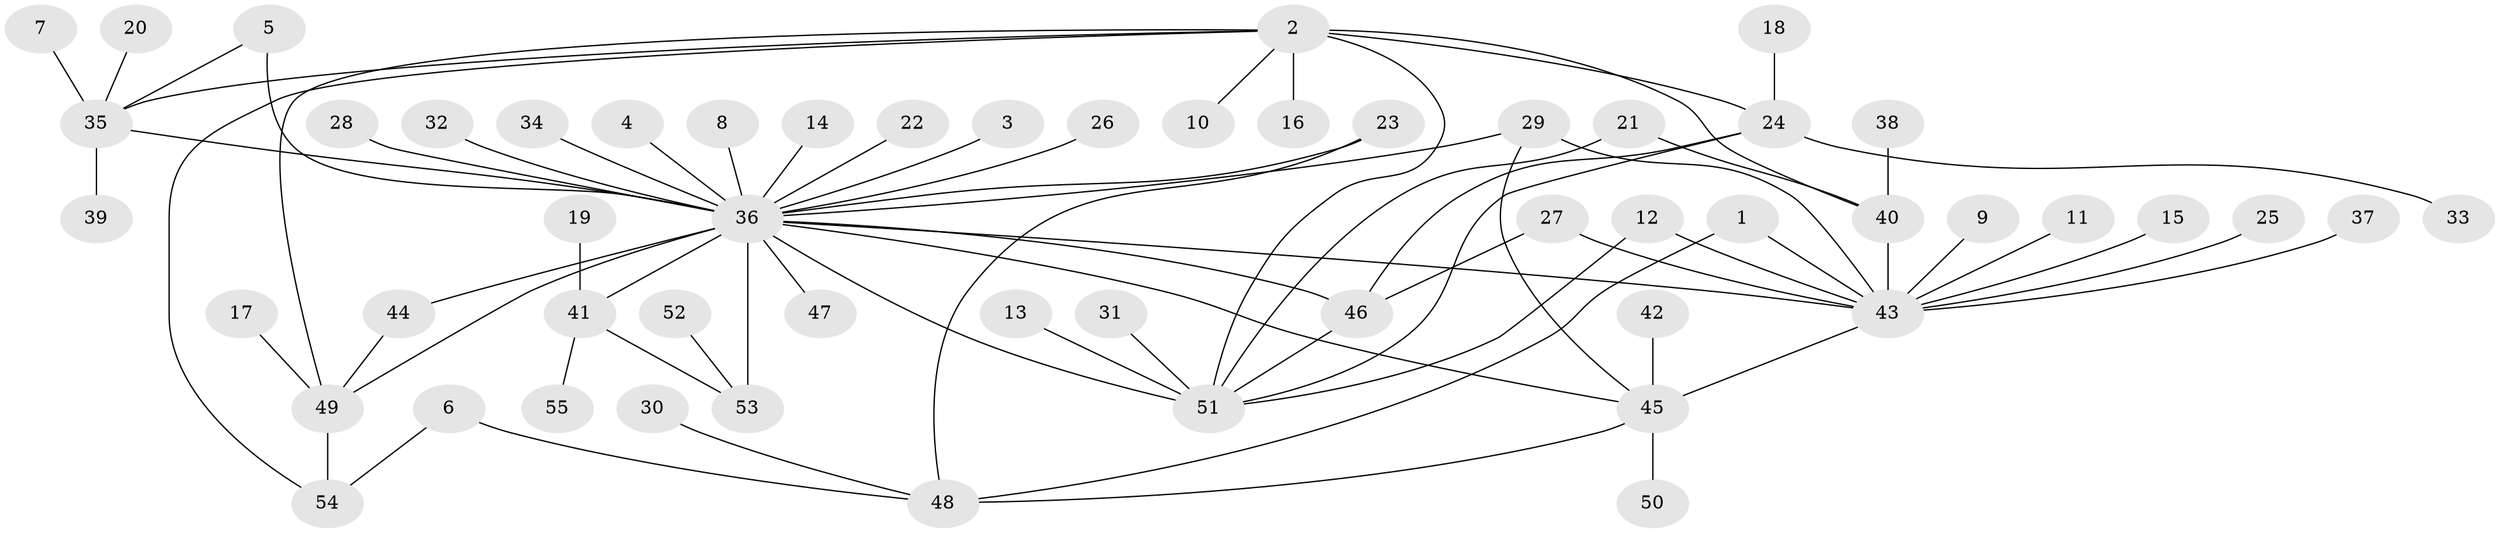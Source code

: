 // original degree distribution, {3: 0.08333333333333333, 24: 0.009259259259259259, 7: 0.018518518518518517, 4: 0.05555555555555555, 11: 0.009259259259259259, 8: 0.027777777777777776, 2: 0.2037037037037037, 5: 0.046296296296296294, 1: 0.5277777777777778, 6: 0.018518518518518517}
// Generated by graph-tools (version 1.1) at 2025/26/03/09/25 03:26:01]
// undirected, 55 vertices, 73 edges
graph export_dot {
graph [start="1"]
  node [color=gray90,style=filled];
  1;
  2;
  3;
  4;
  5;
  6;
  7;
  8;
  9;
  10;
  11;
  12;
  13;
  14;
  15;
  16;
  17;
  18;
  19;
  20;
  21;
  22;
  23;
  24;
  25;
  26;
  27;
  28;
  29;
  30;
  31;
  32;
  33;
  34;
  35;
  36;
  37;
  38;
  39;
  40;
  41;
  42;
  43;
  44;
  45;
  46;
  47;
  48;
  49;
  50;
  51;
  52;
  53;
  54;
  55;
  1 -- 43 [weight=1.0];
  1 -- 48 [weight=1.0];
  2 -- 10 [weight=1.0];
  2 -- 16 [weight=1.0];
  2 -- 24 [weight=2.0];
  2 -- 35 [weight=1.0];
  2 -- 40 [weight=1.0];
  2 -- 49 [weight=1.0];
  2 -- 51 [weight=1.0];
  2 -- 54 [weight=1.0];
  3 -- 36 [weight=1.0];
  4 -- 36 [weight=1.0];
  5 -- 35 [weight=1.0];
  5 -- 36 [weight=2.0];
  6 -- 48 [weight=1.0];
  6 -- 54 [weight=1.0];
  7 -- 35 [weight=1.0];
  8 -- 36 [weight=1.0];
  9 -- 43 [weight=1.0];
  11 -- 43 [weight=1.0];
  12 -- 43 [weight=1.0];
  12 -- 51 [weight=1.0];
  13 -- 51 [weight=1.0];
  14 -- 36 [weight=1.0];
  15 -- 43 [weight=1.0];
  17 -- 49 [weight=1.0];
  18 -- 24 [weight=1.0];
  19 -- 41 [weight=1.0];
  20 -- 35 [weight=1.0];
  21 -- 40 [weight=1.0];
  21 -- 51 [weight=1.0];
  22 -- 36 [weight=1.0];
  23 -- 36 [weight=1.0];
  23 -- 48 [weight=1.0];
  24 -- 33 [weight=1.0];
  24 -- 46 [weight=1.0];
  24 -- 51 [weight=1.0];
  25 -- 43 [weight=1.0];
  26 -- 36 [weight=1.0];
  27 -- 43 [weight=1.0];
  27 -- 46 [weight=1.0];
  28 -- 36 [weight=1.0];
  29 -- 36 [weight=1.0];
  29 -- 43 [weight=1.0];
  29 -- 45 [weight=1.0];
  30 -- 48 [weight=1.0];
  31 -- 51 [weight=1.0];
  32 -- 36 [weight=1.0];
  34 -- 36 [weight=1.0];
  35 -- 36 [weight=1.0];
  35 -- 39 [weight=1.0];
  36 -- 41 [weight=1.0];
  36 -- 43 [weight=1.0];
  36 -- 44 [weight=1.0];
  36 -- 45 [weight=1.0];
  36 -- 46 [weight=1.0];
  36 -- 47 [weight=1.0];
  36 -- 49 [weight=1.0];
  36 -- 51 [weight=1.0];
  36 -- 53 [weight=1.0];
  37 -- 43 [weight=1.0];
  38 -- 40 [weight=1.0];
  40 -- 43 [weight=2.0];
  41 -- 53 [weight=1.0];
  41 -- 55 [weight=1.0];
  42 -- 45 [weight=1.0];
  43 -- 45 [weight=1.0];
  44 -- 49 [weight=1.0];
  45 -- 48 [weight=1.0];
  45 -- 50 [weight=1.0];
  46 -- 51 [weight=1.0];
  49 -- 54 [weight=2.0];
  52 -- 53 [weight=1.0];
}
